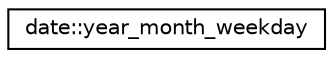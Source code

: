 digraph "Graphical Class Hierarchy"
{
 // LATEX_PDF_SIZE
  edge [fontname="Helvetica",fontsize="10",labelfontname="Helvetica",labelfontsize="10"];
  node [fontname="Helvetica",fontsize="10",shape=record];
  rankdir="LR";
  Node0 [label="date::year_month_weekday",height=0.2,width=0.4,color="black", fillcolor="white", style="filled",URL="$classdate_1_1year__month__weekday.html",tooltip=" "];
}
